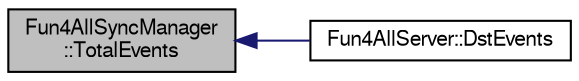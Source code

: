 digraph "Fun4AllSyncManager::TotalEvents"
{
  bgcolor="transparent";
  edge [fontname="FreeSans",fontsize="10",labelfontname="FreeSans",labelfontsize="10"];
  node [fontname="FreeSans",fontsize="10",shape=record];
  rankdir="LR";
  Node1 [label="Fun4AllSyncManager\l::TotalEvents",height=0.2,width=0.4,color="black", fillcolor="grey75", style="filled" fontcolor="black"];
  Node1 -> Node2 [dir="back",color="midnightblue",fontsize="10",style="solid",fontname="FreeSans"];
  Node2 [label="Fun4AllServer::DstEvents",height=0.2,width=0.4,color="black",URL="$da/d29/classFun4AllServer.html#a4f75287cf7b45915eb298b3632ce6e38"];
}
